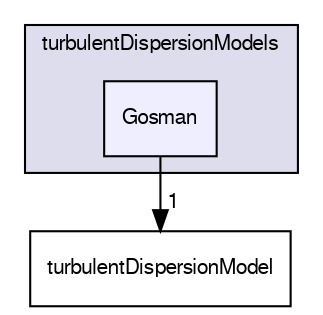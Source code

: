digraph "applications/solvers/multiphase/twoPhaseEulerFoam/interfacialModels/turbulentDispersionModels/Gosman" {
  bgcolor=transparent;
  compound=true
  node [ fontsize="10", fontname="FreeSans"];
  edge [ labelfontsize="10", labelfontname="FreeSans"];
  subgraph clusterdir_5aa708de83d803d157d448a53cf133e9 {
    graph [ bgcolor="#ddddee", pencolor="black", label="turbulentDispersionModels" fontname="FreeSans", fontsize="10", URL="dir_5aa708de83d803d157d448a53cf133e9.html"]
  dir_bd714974ee4b445cd9d19e01111a4652 [shape=box, label="Gosman", style="filled", fillcolor="#eeeeff", pencolor="black", URL="dir_bd714974ee4b445cd9d19e01111a4652.html"];
  }
  dir_4c8933bdddf48d41fe4c983d7b4fe98f [shape=box label="turbulentDispersionModel" URL="dir_4c8933bdddf48d41fe4c983d7b4fe98f.html"];
  dir_bd714974ee4b445cd9d19e01111a4652->dir_4c8933bdddf48d41fe4c983d7b4fe98f [headlabel="1", labeldistance=1.5 headhref="dir_000222_000224.html"];
}

